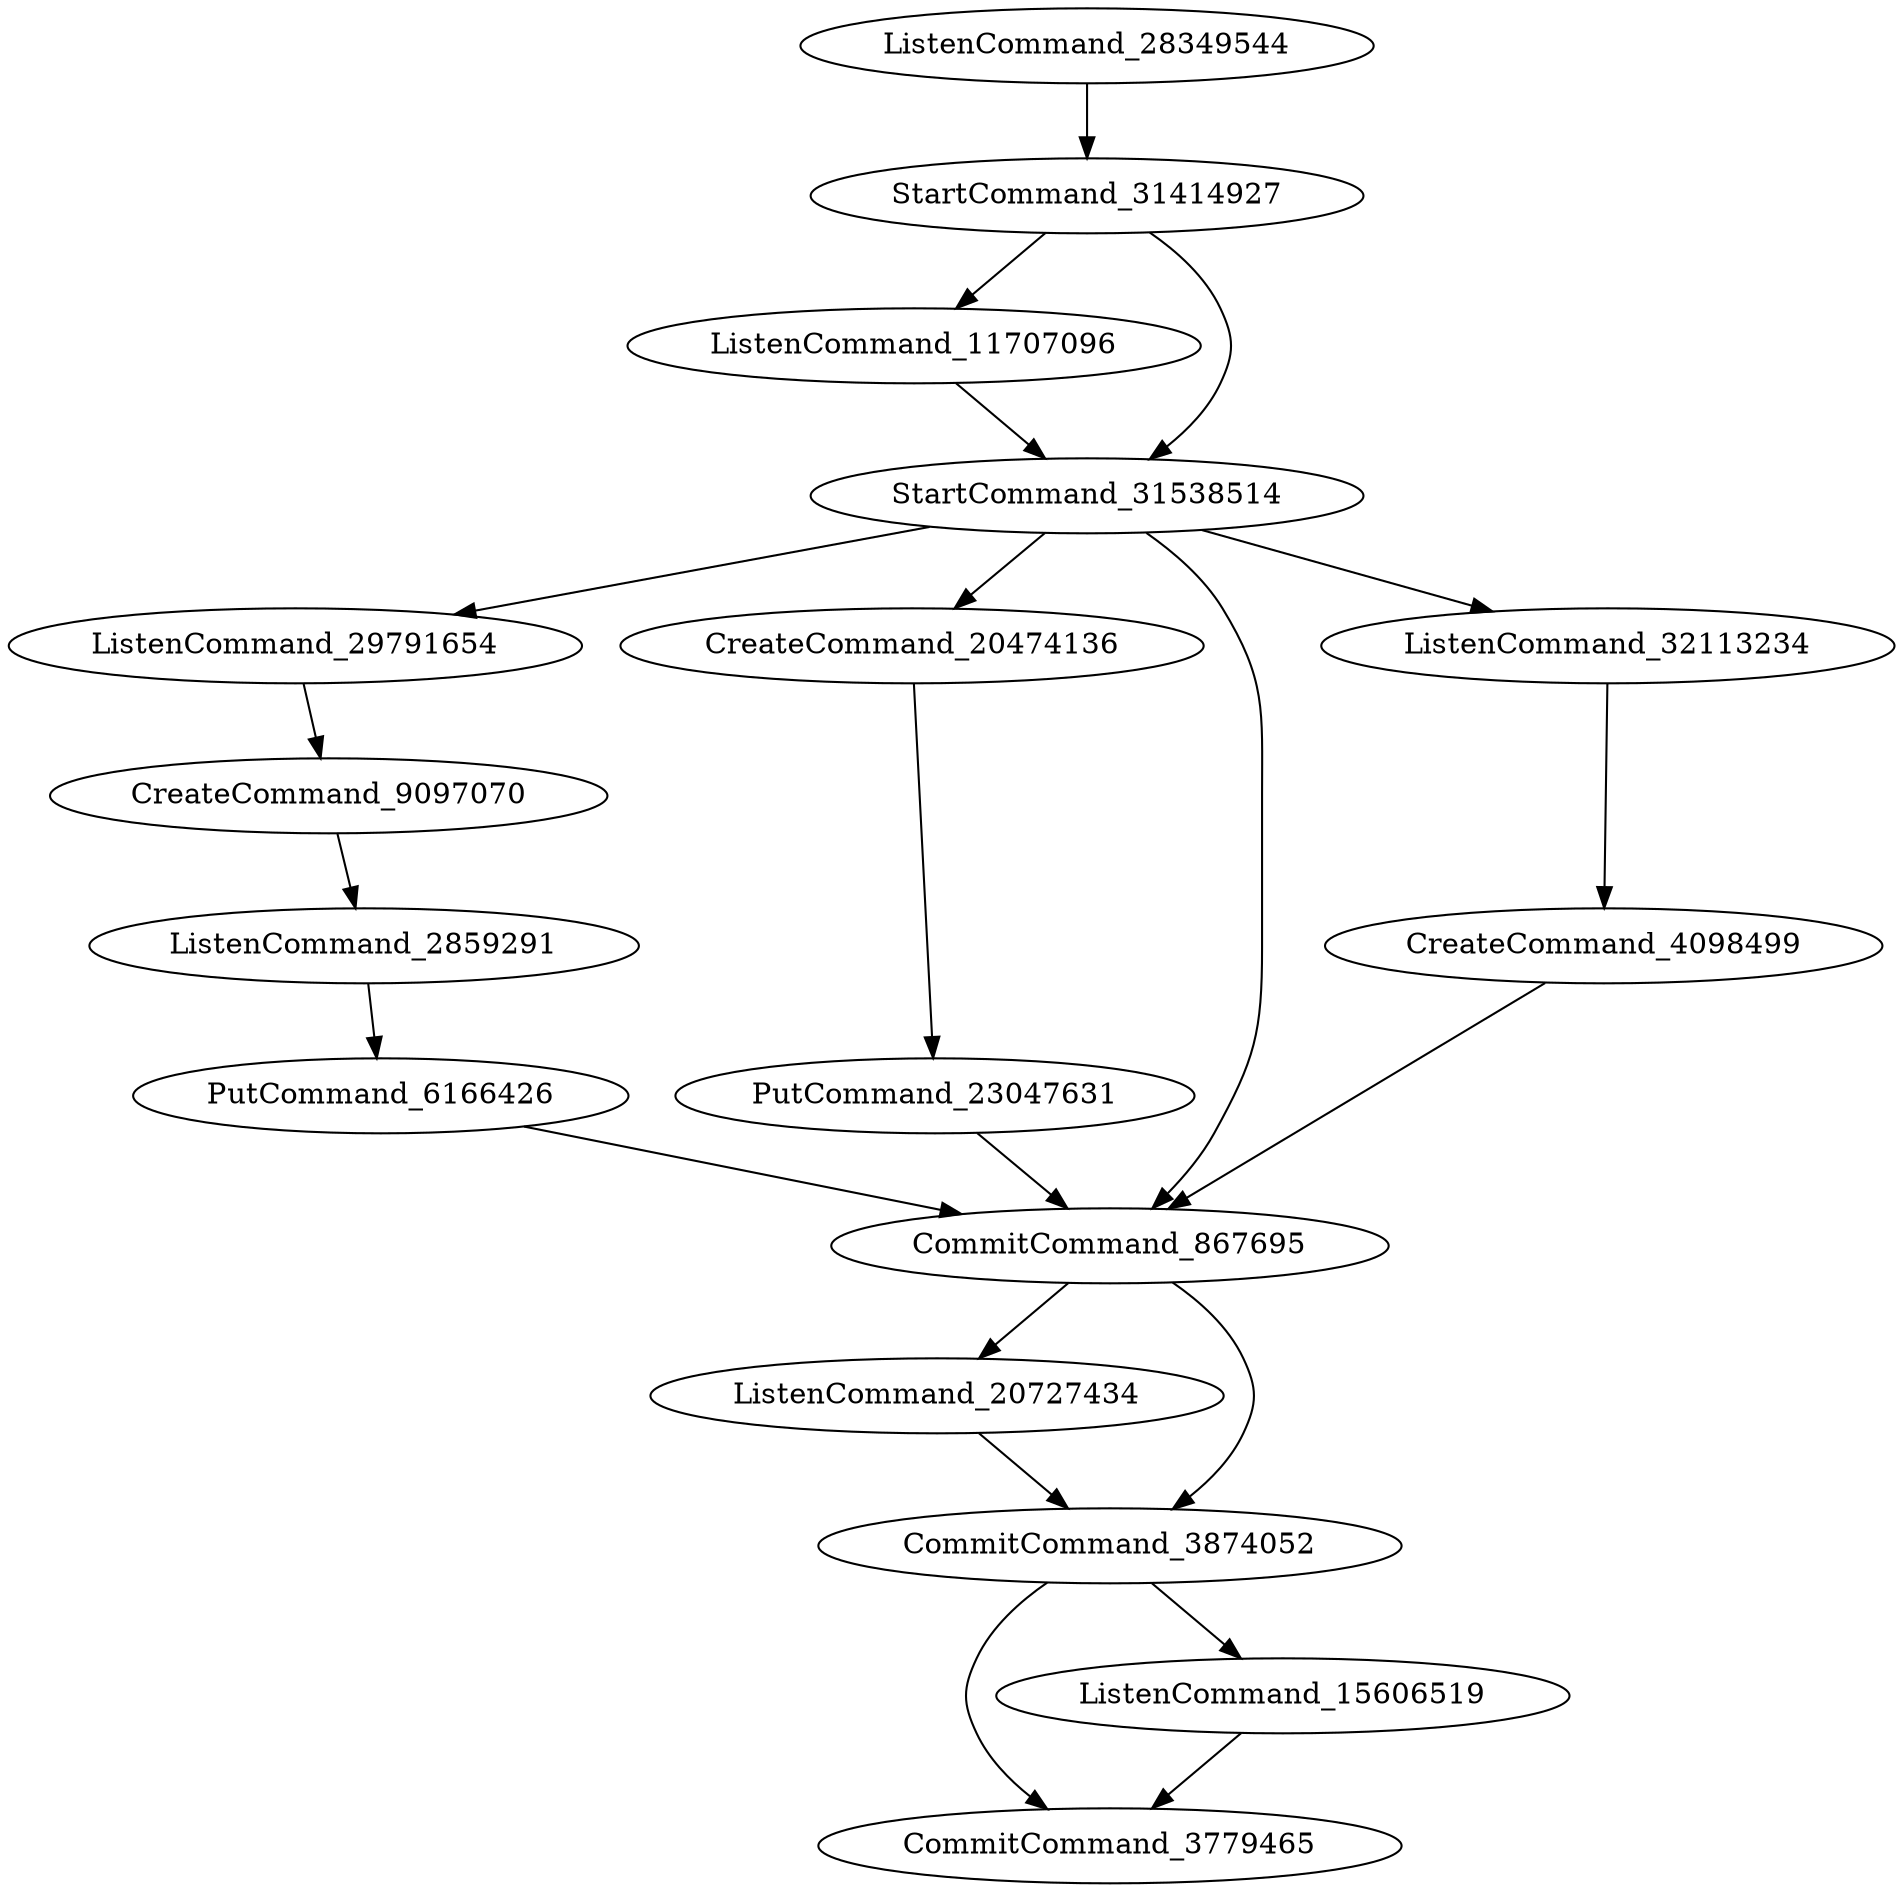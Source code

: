 digraph commands {
  CreateCommand_9097070;
  CreateCommand_4098499;
  ListenCommand_11707096;
  ListenCommand_29791654;
  CreateCommand_20474136;
  ListenCommand_20727434;
  PutCommand_6166426;
  StartCommand_31414927;
  StartCommand_31538514;
  ListenCommand_28349544;
  CommitCommand_867695;
  PutCommand_23047631;
  CommitCommand_3779465;
  ListenCommand_32113234;
  ListenCommand_2859291;
  CommitCommand_3874052;
  ListenCommand_15606519;
  CommitCommand_3874052 -> ListenCommand_15606519;
  StartCommand_31414927 -> ListenCommand_11707096;
  CommitCommand_867695 -> ListenCommand_20727434;
  StartCommand_31538514 -> CreateCommand_20474136;
  CommitCommand_3874052 -> CommitCommand_3779465;
  ListenCommand_32113234 -> CreateCommand_4098499;
  ListenCommand_29791654 -> CreateCommand_9097070;
  ListenCommand_20727434 -> CommitCommand_3874052;
  StartCommand_31414927 -> StartCommand_31538514;
  CreateCommand_9097070 -> ListenCommand_2859291;
  StartCommand_31538514 -> CommitCommand_867695;
  StartCommand_31538514 -> ListenCommand_32113234;
  CreateCommand_4098499 -> CommitCommand_867695;
  ListenCommand_15606519 -> CommitCommand_3779465;
  ListenCommand_2859291 -> PutCommand_6166426;
  ListenCommand_11707096 -> StartCommand_31538514;
  CommitCommand_867695 -> CommitCommand_3874052;
  ListenCommand_28349544 -> StartCommand_31414927;
  CreateCommand_20474136 -> PutCommand_23047631;
  PutCommand_23047631 -> CommitCommand_867695;
  PutCommand_6166426 -> CommitCommand_867695;
  StartCommand_31538514 -> ListenCommand_29791654;
}